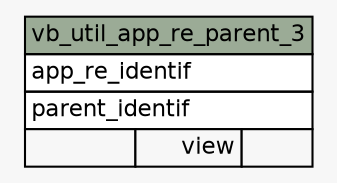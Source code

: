 // dot 2.43.0 on Linux 5.15.0-41-generic
// SchemaSpy rev Unknown
digraph "vb_util_app_re_parent_3" {
  graph [
    rankdir="RL"
    bgcolor="#f7f7f7"
    nodesep="0.18"
    ranksep="0.46"
    fontname="Helvetica"
    fontsize="11"
  ];
  node [
    fontname="Helvetica"
    fontsize="11"
    shape="plaintext"
  ];
  edge [
    arrowsize="0.8"
  ];
  "vb_util_app_re_parent_3" [
    label=<
    <TABLE BORDER="0" CELLBORDER="1" CELLSPACING="0" BGCOLOR="#ffffff">
      <TR><TD COLSPAN="3" BGCOLOR="#9bab96" ALIGN="CENTER">vb_util_app_re_parent_3</TD></TR>
      <TR><TD PORT="app_re_identif" COLSPAN="3" ALIGN="LEFT">app_re_identif</TD></TR>
      <TR><TD PORT="parent_identif" COLSPAN="3" ALIGN="LEFT">parent_identif</TD></TR>
      <TR><TD ALIGN="LEFT" BGCOLOR="#f7f7f7">  </TD><TD ALIGN="RIGHT" BGCOLOR="#f7f7f7">view</TD><TD ALIGN="RIGHT" BGCOLOR="#f7f7f7">  </TD></TR>
    </TABLE>>
    URL="tables/vb_util_app_re_parent_3.html"
    tooltip="vb_util_app_re_parent_3"
  ];
}
